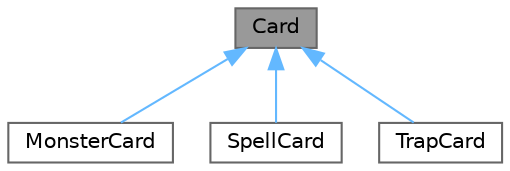 digraph "Card"
{
 // LATEX_PDF_SIZE
  bgcolor="transparent";
  edge [fontname=Helvetica,fontsize=10,labelfontname=Helvetica,labelfontsize=10];
  node [fontname=Helvetica,fontsize=10,shape=box,height=0.2,width=0.4];
  Node1 [id="Node000001",label="Card",height=0.2,width=0.4,color="gray40", fillcolor="grey60", style="filled", fontcolor="black",tooltip="Abstract Card Class."];
  Node1 -> Node2 [id="edge1_Node000001_Node000002",dir="back",color="steelblue1",style="solid",tooltip=" "];
  Node2 [id="Node000002",label="MonsterCard",height=0.2,width=0.4,color="gray40", fillcolor="white", style="filled",URL="$class_monster_card.html",tooltip="A class representing a MonsterCard."];
  Node1 -> Node3 [id="edge2_Node000001_Node000003",dir="back",color="steelblue1",style="solid",tooltip=" "];
  Node3 [id="Node000003",label="SpellCard",height=0.2,width=0.4,color="gray40", fillcolor="white", style="filled",URL="$class_spell_card.html",tooltip="A class representing a spell card."];
  Node1 -> Node4 [id="edge3_Node000001_Node000004",dir="back",color="steelblue1",style="solid",tooltip=" "];
  Node4 [id="Node000004",label="TrapCard",height=0.2,width=0.4,color="gray40", fillcolor="white", style="filled",URL="$class_trap_card.html",tooltip="A class representing a trap card."];
}
